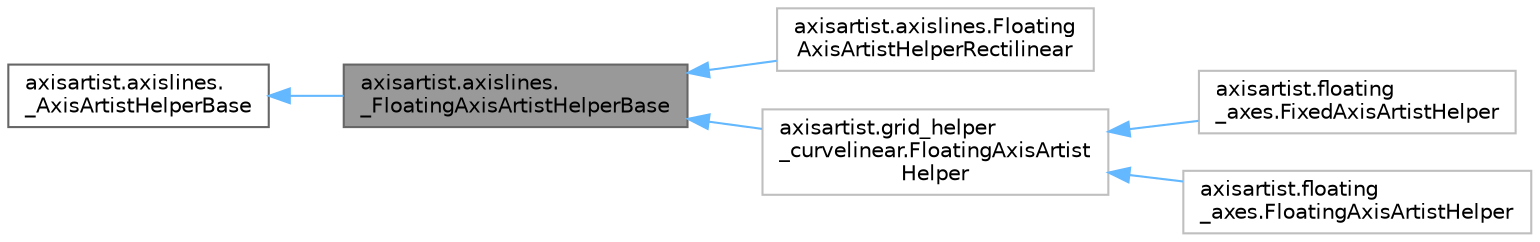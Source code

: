 digraph "axisartist.axislines._FloatingAxisArtistHelperBase"
{
 // LATEX_PDF_SIZE
  bgcolor="transparent";
  edge [fontname=Helvetica,fontsize=10,labelfontname=Helvetica,labelfontsize=10];
  node [fontname=Helvetica,fontsize=10,shape=box,height=0.2,width=0.4];
  rankdir="LR";
  Node1 [id="Node000001",label="axisartist.axislines.\l_FloatingAxisArtistHelperBase",height=0.2,width=0.4,color="gray40", fillcolor="grey60", style="filled", fontcolor="black",tooltip=" "];
  Node2 -> Node1 [id="edge6_Node000001_Node000002",dir="back",color="steelblue1",style="solid",tooltip=" "];
  Node2 [id="Node000002",label="axisartist.axislines.\l_AxisArtistHelperBase",height=0.2,width=0.4,color="gray40", fillcolor="white", style="filled",URL="$dc/d29/classaxisartist_1_1axislines_1_1__AxisArtistHelperBase.html",tooltip=" "];
  Node1 -> Node3 [id="edge7_Node000001_Node000003",dir="back",color="steelblue1",style="solid",tooltip=" "];
  Node3 [id="Node000003",label="axisartist.axislines.Floating\lAxisArtistHelperRectilinear",height=0.2,width=0.4,color="grey75", fillcolor="white", style="filled",URL="$d6/db7/classaxisartist_1_1axislines_1_1FloatingAxisArtistHelperRectilinear.html",tooltip=" "];
  Node1 -> Node4 [id="edge8_Node000001_Node000004",dir="back",color="steelblue1",style="solid",tooltip=" "];
  Node4 [id="Node000004",label="axisartist.grid_helper\l_curvelinear.FloatingAxisArtist\lHelper",height=0.2,width=0.4,color="grey75", fillcolor="white", style="filled",URL="$dc/d37/classaxisartist_1_1grid__helper__curvelinear_1_1FloatingAxisArtistHelper.html",tooltip=" "];
  Node4 -> Node5 [id="edge9_Node000004_Node000005",dir="back",color="steelblue1",style="solid",tooltip=" "];
  Node5 [id="Node000005",label="axisartist.floating\l_axes.FixedAxisArtistHelper",height=0.2,width=0.4,color="grey75", fillcolor="white", style="filled",URL="$d8/dda/classaxisartist_1_1floating__axes_1_1FixedAxisArtistHelper.html",tooltip=" "];
  Node4 -> Node6 [id="edge10_Node000004_Node000006",dir="back",color="steelblue1",style="solid",tooltip=" "];
  Node6 [id="Node000006",label="axisartist.floating\l_axes.FloatingAxisArtistHelper",height=0.2,width=0.4,color="grey75", fillcolor="white", style="filled",URL="$df/d5a/classaxisartist_1_1floating__axes_1_1FloatingAxisArtistHelper.html",tooltip=" "];
}
